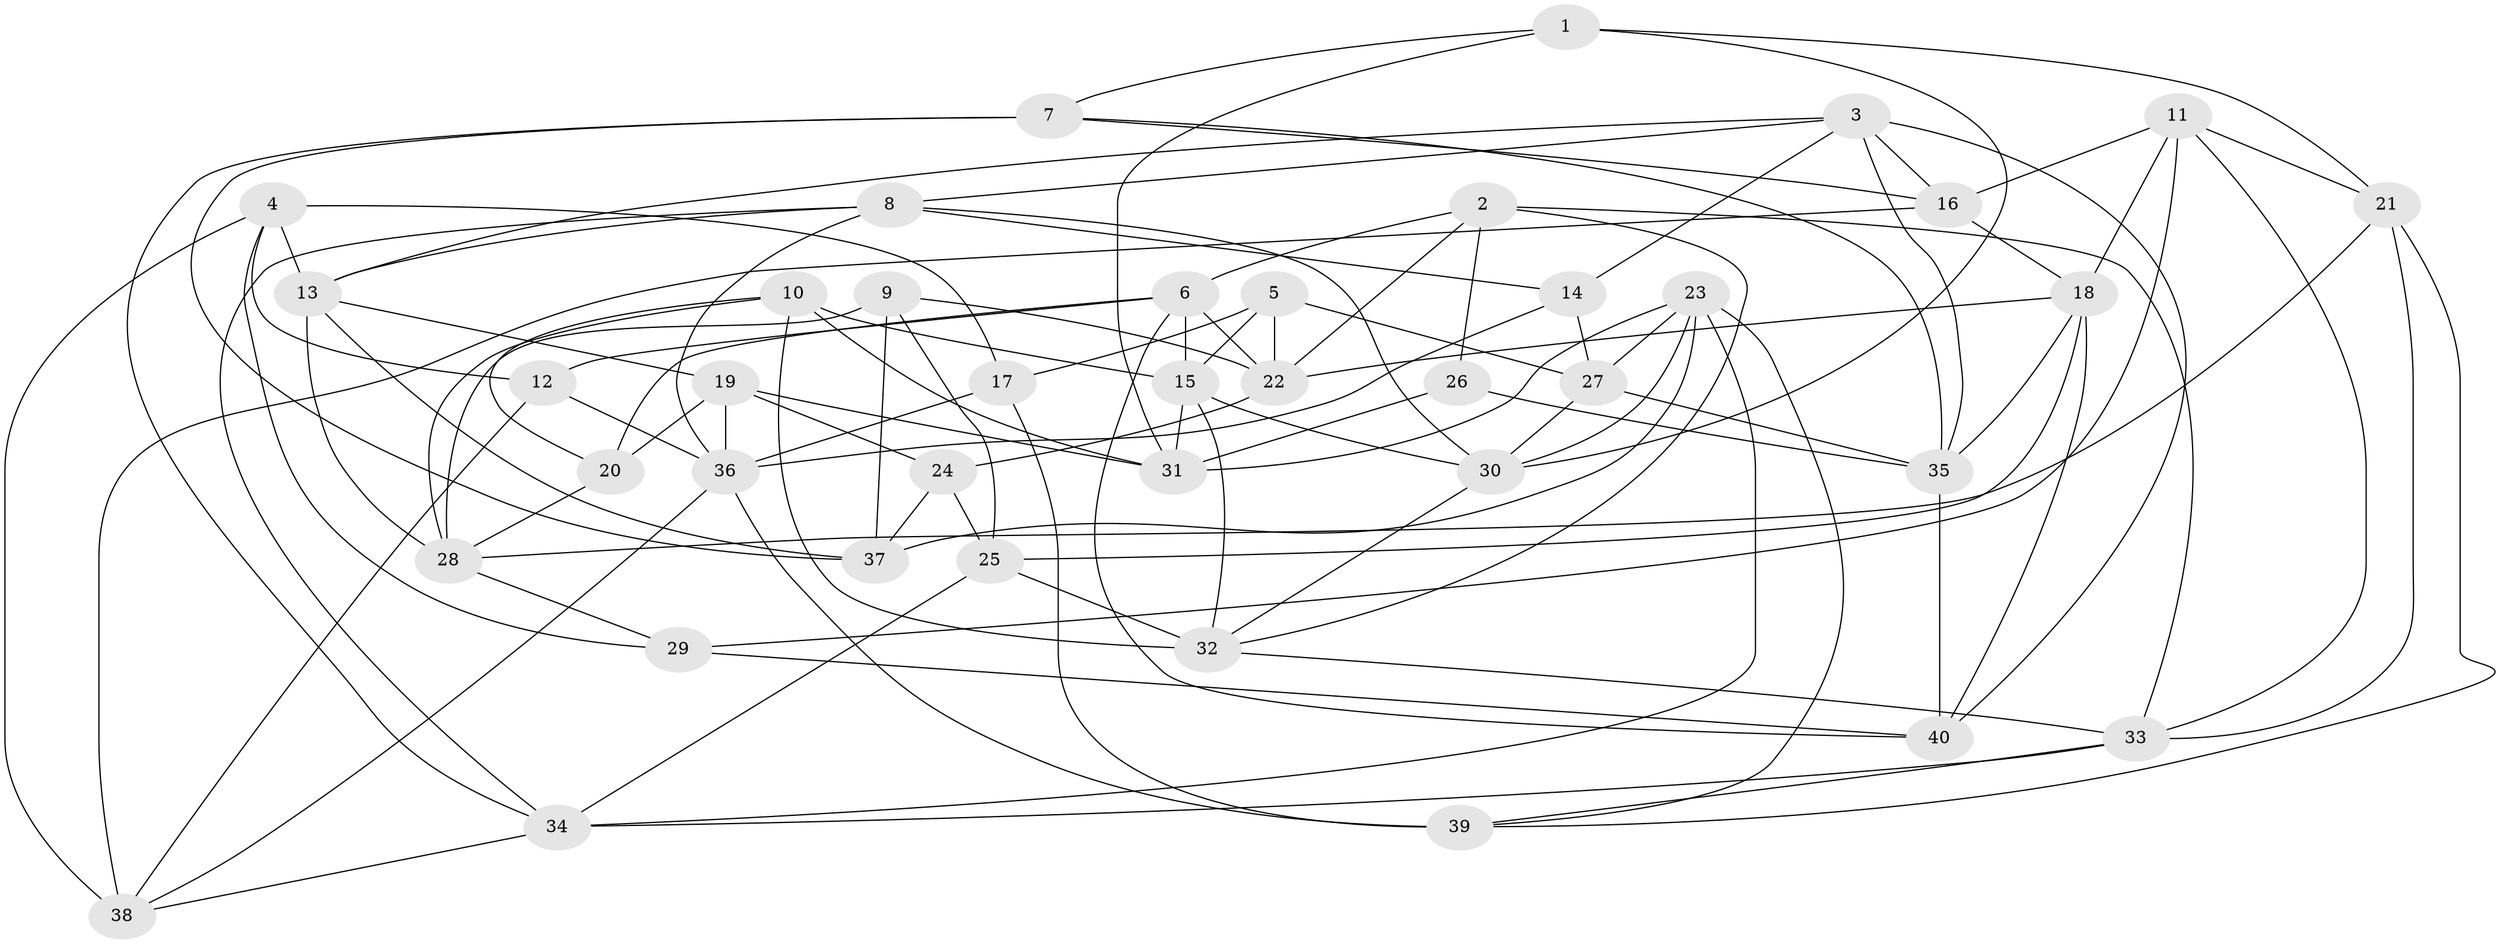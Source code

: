 // original degree distribution, {4: 1.0}
// Generated by graph-tools (version 1.1) at 2025/03/03/09/25 03:03:01]
// undirected, 40 vertices, 103 edges
graph export_dot {
graph [start="1"]
  node [color=gray90,style=filled];
  1;
  2;
  3;
  4;
  5;
  6;
  7;
  8;
  9;
  10;
  11;
  12;
  13;
  14;
  15;
  16;
  17;
  18;
  19;
  20;
  21;
  22;
  23;
  24;
  25;
  26;
  27;
  28;
  29;
  30;
  31;
  32;
  33;
  34;
  35;
  36;
  37;
  38;
  39;
  40;
  1 -- 7 [weight=2.0];
  1 -- 21 [weight=2.0];
  1 -- 30 [weight=1.0];
  1 -- 31 [weight=1.0];
  2 -- 6 [weight=1.0];
  2 -- 22 [weight=1.0];
  2 -- 26 [weight=2.0];
  2 -- 32 [weight=1.0];
  2 -- 33 [weight=1.0];
  3 -- 8 [weight=1.0];
  3 -- 13 [weight=1.0];
  3 -- 14 [weight=1.0];
  3 -- 16 [weight=1.0];
  3 -- 35 [weight=1.0];
  3 -- 40 [weight=1.0];
  4 -- 12 [weight=1.0];
  4 -- 13 [weight=1.0];
  4 -- 17 [weight=2.0];
  4 -- 29 [weight=1.0];
  4 -- 38 [weight=1.0];
  5 -- 15 [weight=1.0];
  5 -- 17 [weight=1.0];
  5 -- 22 [weight=1.0];
  5 -- 27 [weight=1.0];
  6 -- 12 [weight=1.0];
  6 -- 15 [weight=1.0];
  6 -- 20 [weight=1.0];
  6 -- 22 [weight=1.0];
  6 -- 40 [weight=1.0];
  7 -- 16 [weight=1.0];
  7 -- 34 [weight=1.0];
  7 -- 35 [weight=1.0];
  7 -- 37 [weight=1.0];
  8 -- 13 [weight=1.0];
  8 -- 14 [weight=1.0];
  8 -- 30 [weight=1.0];
  8 -- 34 [weight=1.0];
  8 -- 36 [weight=1.0];
  9 -- 22 [weight=1.0];
  9 -- 25 [weight=1.0];
  9 -- 28 [weight=2.0];
  9 -- 37 [weight=2.0];
  10 -- 15 [weight=1.0];
  10 -- 20 [weight=1.0];
  10 -- 28 [weight=1.0];
  10 -- 31 [weight=1.0];
  10 -- 32 [weight=2.0];
  11 -- 16 [weight=1.0];
  11 -- 18 [weight=1.0];
  11 -- 21 [weight=1.0];
  11 -- 29 [weight=2.0];
  11 -- 33 [weight=1.0];
  12 -- 36 [weight=1.0];
  12 -- 38 [weight=1.0];
  13 -- 19 [weight=1.0];
  13 -- 28 [weight=1.0];
  13 -- 37 [weight=1.0];
  14 -- 27 [weight=2.0];
  14 -- 36 [weight=2.0];
  15 -- 30 [weight=1.0];
  15 -- 31 [weight=1.0];
  15 -- 32 [weight=1.0];
  16 -- 18 [weight=1.0];
  16 -- 38 [weight=2.0];
  17 -- 36 [weight=1.0];
  17 -- 39 [weight=2.0];
  18 -- 22 [weight=1.0];
  18 -- 25 [weight=1.0];
  18 -- 35 [weight=1.0];
  18 -- 40 [weight=1.0];
  19 -- 20 [weight=2.0];
  19 -- 24 [weight=1.0];
  19 -- 31 [weight=1.0];
  19 -- 36 [weight=1.0];
  20 -- 28 [weight=2.0];
  21 -- 28 [weight=1.0];
  21 -- 33 [weight=1.0];
  21 -- 39 [weight=1.0];
  22 -- 24 [weight=1.0];
  23 -- 27 [weight=1.0];
  23 -- 30 [weight=1.0];
  23 -- 31 [weight=1.0];
  23 -- 34 [weight=1.0];
  23 -- 37 [weight=1.0];
  23 -- 39 [weight=1.0];
  24 -- 25 [weight=1.0];
  24 -- 37 [weight=1.0];
  25 -- 32 [weight=2.0];
  25 -- 34 [weight=1.0];
  26 -- 31 [weight=1.0];
  26 -- 35 [weight=1.0];
  27 -- 30 [weight=1.0];
  27 -- 35 [weight=1.0];
  28 -- 29 [weight=1.0];
  29 -- 40 [weight=2.0];
  30 -- 32 [weight=1.0];
  32 -- 33 [weight=1.0];
  33 -- 34 [weight=1.0];
  33 -- 39 [weight=1.0];
  34 -- 38 [weight=1.0];
  35 -- 40 [weight=1.0];
  36 -- 38 [weight=1.0];
  36 -- 39 [weight=1.0];
}
